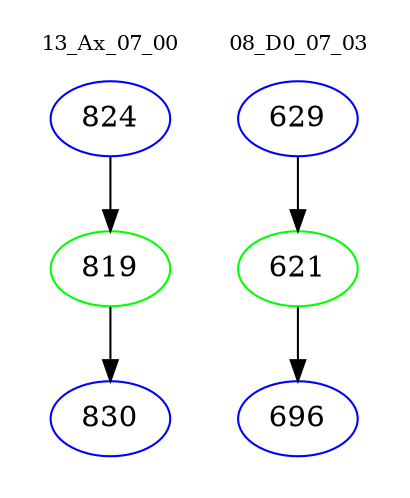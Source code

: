 digraph{
subgraph cluster_0 {
color = white
label = "13_Ax_07_00";
fontsize=10;
T0_824 [label="824", color="blue"]
T0_824 -> T0_819 [color="black"]
T0_819 [label="819", color="green"]
T0_819 -> T0_830 [color="black"]
T0_830 [label="830", color="blue"]
}
subgraph cluster_1 {
color = white
label = "08_D0_07_03";
fontsize=10;
T1_629 [label="629", color="blue"]
T1_629 -> T1_621 [color="black"]
T1_621 [label="621", color="green"]
T1_621 -> T1_696 [color="black"]
T1_696 [label="696", color="blue"]
}
}
